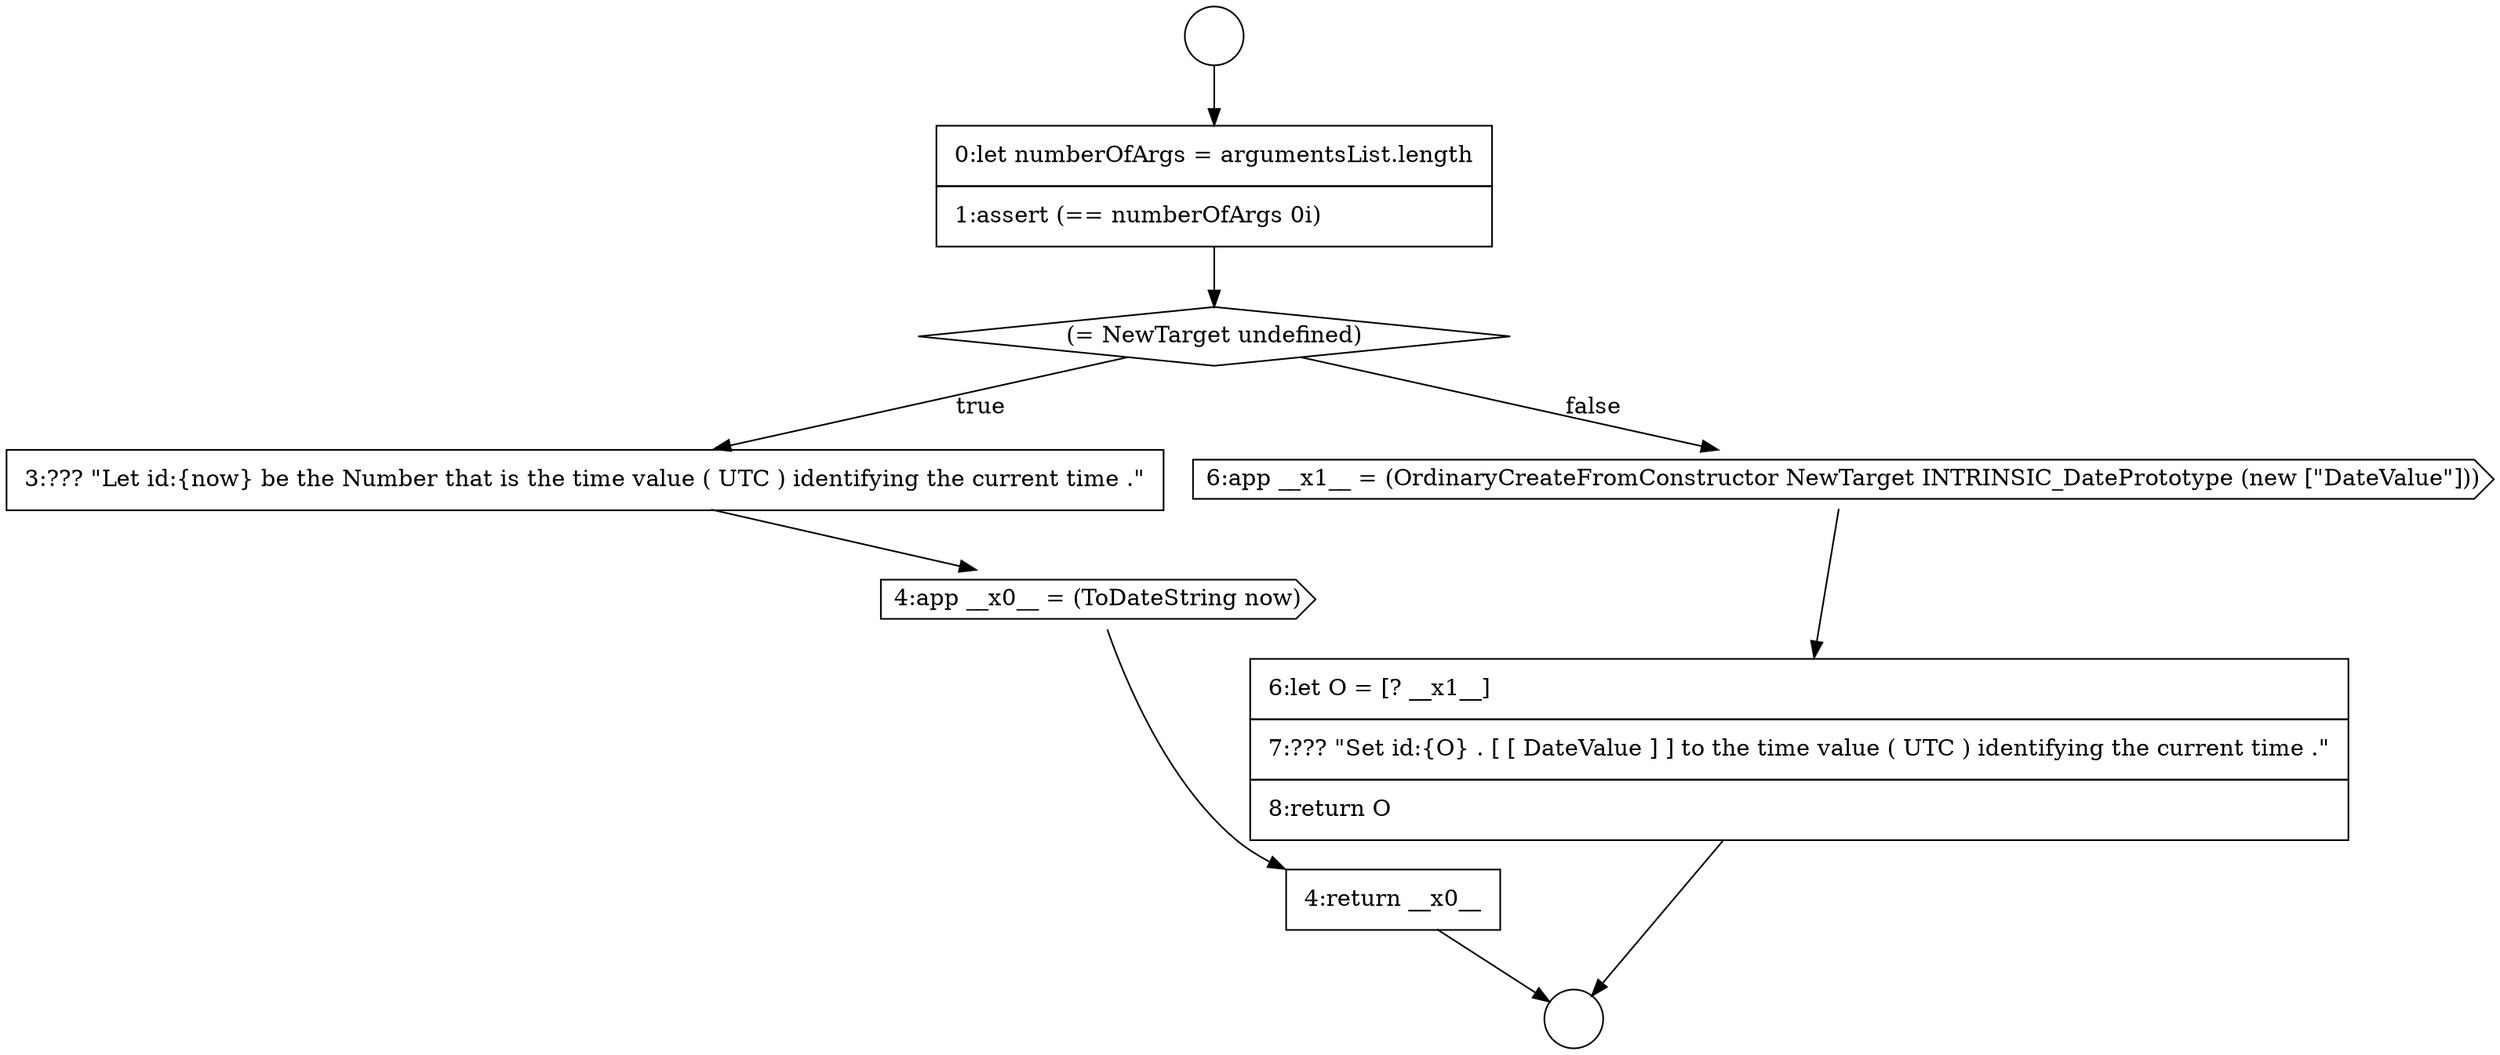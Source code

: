 digraph {
  node12212 [shape=none, margin=0, label=<<font color="black">
    <table border="0" cellborder="1" cellspacing="0" cellpadding="10">
      <tr><td align="left">3:??? &quot;Let id:{now} be the Number that is the time value ( UTC ) identifying the current time .&quot;</td></tr>
    </table>
  </font>> color="black" fillcolor="white" style=filled]
  node12215 [shape=cds, label=<<font color="black">6:app __x1__ = (OrdinaryCreateFromConstructor NewTarget INTRINSIC_DatePrototype (new [&quot;DateValue&quot;]))</font>> color="black" fillcolor="white" style=filled]
  node12211 [shape=diamond, label=<<font color="black">(= NewTarget undefined)</font>> color="black" fillcolor="white" style=filled]
  node12214 [shape=none, margin=0, label=<<font color="black">
    <table border="0" cellborder="1" cellspacing="0" cellpadding="10">
      <tr><td align="left">4:return __x0__</td></tr>
    </table>
  </font>> color="black" fillcolor="white" style=filled]
  node12209 [shape=circle label=" " color="black" fillcolor="white" style=filled]
  node12216 [shape=none, margin=0, label=<<font color="black">
    <table border="0" cellborder="1" cellspacing="0" cellpadding="10">
      <tr><td align="left">6:let O = [? __x1__]</td></tr>
      <tr><td align="left">7:??? &quot;Set id:{O} . [ [ DateValue ] ] to the time value ( UTC ) identifying the current time .&quot;</td></tr>
      <tr><td align="left">8:return O</td></tr>
    </table>
  </font>> color="black" fillcolor="white" style=filled]
  node12210 [shape=none, margin=0, label=<<font color="black">
    <table border="0" cellborder="1" cellspacing="0" cellpadding="10">
      <tr><td align="left">0:let numberOfArgs = argumentsList.length</td></tr>
      <tr><td align="left">1:assert (== numberOfArgs 0i)</td></tr>
    </table>
  </font>> color="black" fillcolor="white" style=filled]
  node12208 [shape=circle label=" " color="black" fillcolor="white" style=filled]
  node12213 [shape=cds, label=<<font color="black">4:app __x0__ = (ToDateString now)</font>> color="black" fillcolor="white" style=filled]
  node12213 -> node12214 [ color="black"]
  node12208 -> node12210 [ color="black"]
  node12215 -> node12216 [ color="black"]
  node12211 -> node12212 [label=<<font color="black">true</font>> color="black"]
  node12211 -> node12215 [label=<<font color="black">false</font>> color="black"]
  node12212 -> node12213 [ color="black"]
  node12216 -> node12209 [ color="black"]
  node12210 -> node12211 [ color="black"]
  node12214 -> node12209 [ color="black"]
}
